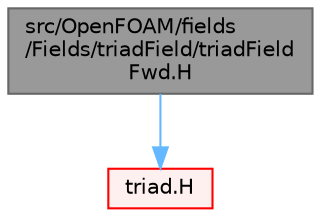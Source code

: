 digraph "src/OpenFOAM/fields/Fields/triadField/triadFieldFwd.H"
{
 // LATEX_PDF_SIZE
  bgcolor="transparent";
  edge [fontname=Helvetica,fontsize=10,labelfontname=Helvetica,labelfontsize=10];
  node [fontname=Helvetica,fontsize=10,shape=box,height=0.2,width=0.4];
  Node1 [id="Node000001",label="src/OpenFOAM/fields\l/Fields/triadField/triadField\lFwd.H",height=0.2,width=0.4,color="gray40", fillcolor="grey60", style="filled", fontcolor="black",tooltip="Forward declarations of Field<T> triad specialisation."];
  Node1 -> Node2 [id="edge1_Node000001_Node000002",color="steelblue1",style="solid",tooltip=" "];
  Node2 [id="Node000002",label="triad.H",height=0.2,width=0.4,color="red", fillcolor="#FFF0F0", style="filled",URL="$triad_8H.html",tooltip=" "];
}
